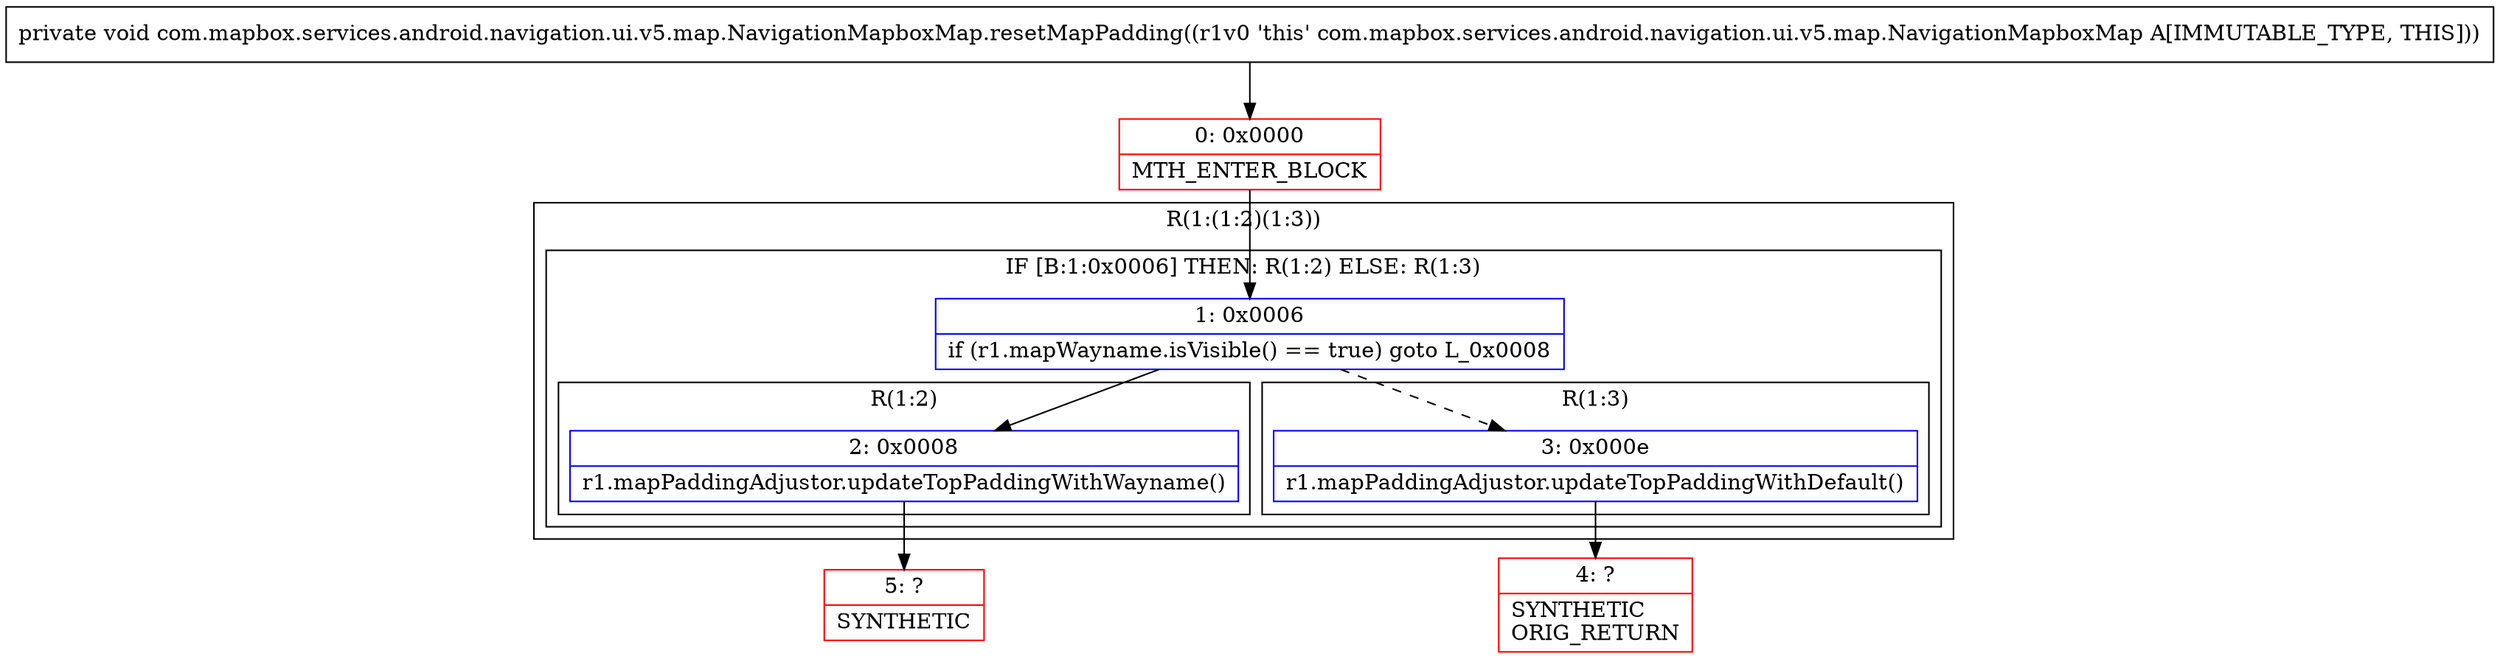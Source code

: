 digraph "CFG forcom.mapbox.services.android.navigation.ui.v5.map.NavigationMapboxMap.resetMapPadding()V" {
subgraph cluster_Region_1614779227 {
label = "R(1:(1:2)(1:3))";
node [shape=record,color=blue];
subgraph cluster_IfRegion_1932577057 {
label = "IF [B:1:0x0006] THEN: R(1:2) ELSE: R(1:3)";
node [shape=record,color=blue];
Node_1 [shape=record,label="{1\:\ 0x0006|if (r1.mapWayname.isVisible() == true) goto L_0x0008\l}"];
subgraph cluster_Region_153499128 {
label = "R(1:2)";
node [shape=record,color=blue];
Node_2 [shape=record,label="{2\:\ 0x0008|r1.mapPaddingAdjustor.updateTopPaddingWithWayname()\l}"];
}
subgraph cluster_Region_1811886596 {
label = "R(1:3)";
node [shape=record,color=blue];
Node_3 [shape=record,label="{3\:\ 0x000e|r1.mapPaddingAdjustor.updateTopPaddingWithDefault()\l}"];
}
}
}
Node_0 [shape=record,color=red,label="{0\:\ 0x0000|MTH_ENTER_BLOCK\l}"];
Node_4 [shape=record,color=red,label="{4\:\ ?|SYNTHETIC\lORIG_RETURN\l}"];
Node_5 [shape=record,color=red,label="{5\:\ ?|SYNTHETIC\l}"];
MethodNode[shape=record,label="{private void com.mapbox.services.android.navigation.ui.v5.map.NavigationMapboxMap.resetMapPadding((r1v0 'this' com.mapbox.services.android.navigation.ui.v5.map.NavigationMapboxMap A[IMMUTABLE_TYPE, THIS])) }"];
MethodNode -> Node_0;
Node_1 -> Node_2;
Node_1 -> Node_3[style=dashed];
Node_2 -> Node_5;
Node_3 -> Node_4;
Node_0 -> Node_1;
}

